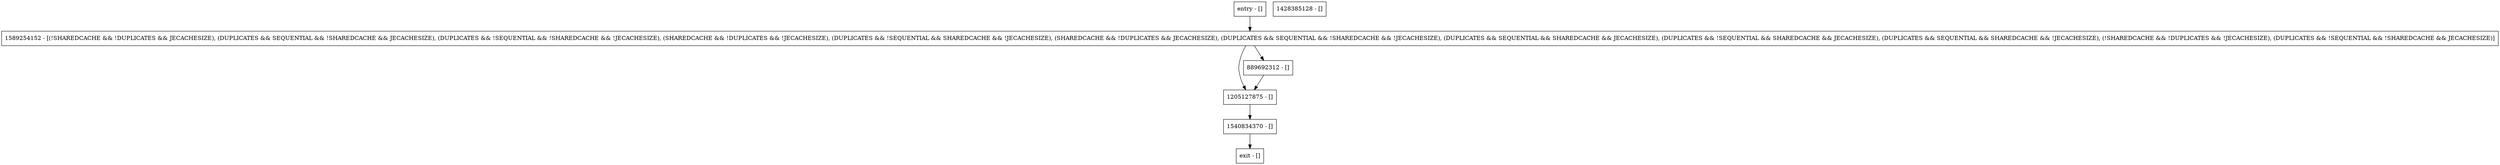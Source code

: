 digraph invalidate {
node [shape=record];
1205127875 [label="1205127875 - []"];
entry [label="entry - []"];
exit [label="exit - []"];
1428385128 [label="1428385128 - []"];
889692312 [label="889692312 - []"];
1589254152 [label="1589254152 - [(!SHAREDCACHE && !DUPLICATES && JECACHESIZE), (DUPLICATES && SEQUENTIAL && !SHAREDCACHE && JECACHESIZE), (DUPLICATES && !SEQUENTIAL && !SHAREDCACHE && !JECACHESIZE), (SHAREDCACHE && !DUPLICATES && !JECACHESIZE), (DUPLICATES && !SEQUENTIAL && SHAREDCACHE && !JECACHESIZE), (SHAREDCACHE && !DUPLICATES && JECACHESIZE), (DUPLICATES && SEQUENTIAL && !SHAREDCACHE && !JECACHESIZE), (DUPLICATES && SEQUENTIAL && SHAREDCACHE && JECACHESIZE), (DUPLICATES && !SEQUENTIAL && SHAREDCACHE && JECACHESIZE), (DUPLICATES && SEQUENTIAL && SHAREDCACHE && !JECACHESIZE), (!SHAREDCACHE && !DUPLICATES && !JECACHESIZE), (DUPLICATES && !SEQUENTIAL && !SHAREDCACHE && JECACHESIZE)]"];
1540834370 [label="1540834370 - []"];
entry;
exit;
1205127875 -> 1540834370;
entry -> 1589254152;
889692312 -> 1205127875;
1589254152 -> 1205127875;
1589254152 -> 889692312;
1540834370 -> exit;
}
